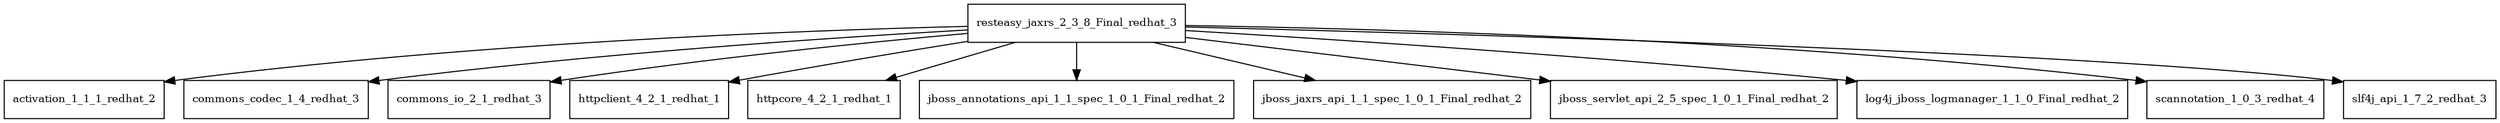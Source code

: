 digraph resteasy_jaxrs_2_3_8_Final_redhat_3_dependencies {
  node [shape = box, fontsize=10.0];
  resteasy_jaxrs_2_3_8_Final_redhat_3 -> activation_1_1_1_redhat_2;
  resteasy_jaxrs_2_3_8_Final_redhat_3 -> commons_codec_1_4_redhat_3;
  resteasy_jaxrs_2_3_8_Final_redhat_3 -> commons_io_2_1_redhat_3;
  resteasy_jaxrs_2_3_8_Final_redhat_3 -> httpclient_4_2_1_redhat_1;
  resteasy_jaxrs_2_3_8_Final_redhat_3 -> httpcore_4_2_1_redhat_1;
  resteasy_jaxrs_2_3_8_Final_redhat_3 -> jboss_annotations_api_1_1_spec_1_0_1_Final_redhat_2;
  resteasy_jaxrs_2_3_8_Final_redhat_3 -> jboss_jaxrs_api_1_1_spec_1_0_1_Final_redhat_2;
  resteasy_jaxrs_2_3_8_Final_redhat_3 -> jboss_servlet_api_2_5_spec_1_0_1_Final_redhat_2;
  resteasy_jaxrs_2_3_8_Final_redhat_3 -> log4j_jboss_logmanager_1_1_0_Final_redhat_2;
  resteasy_jaxrs_2_3_8_Final_redhat_3 -> scannotation_1_0_3_redhat_4;
  resteasy_jaxrs_2_3_8_Final_redhat_3 -> slf4j_api_1_7_2_redhat_3;
}
